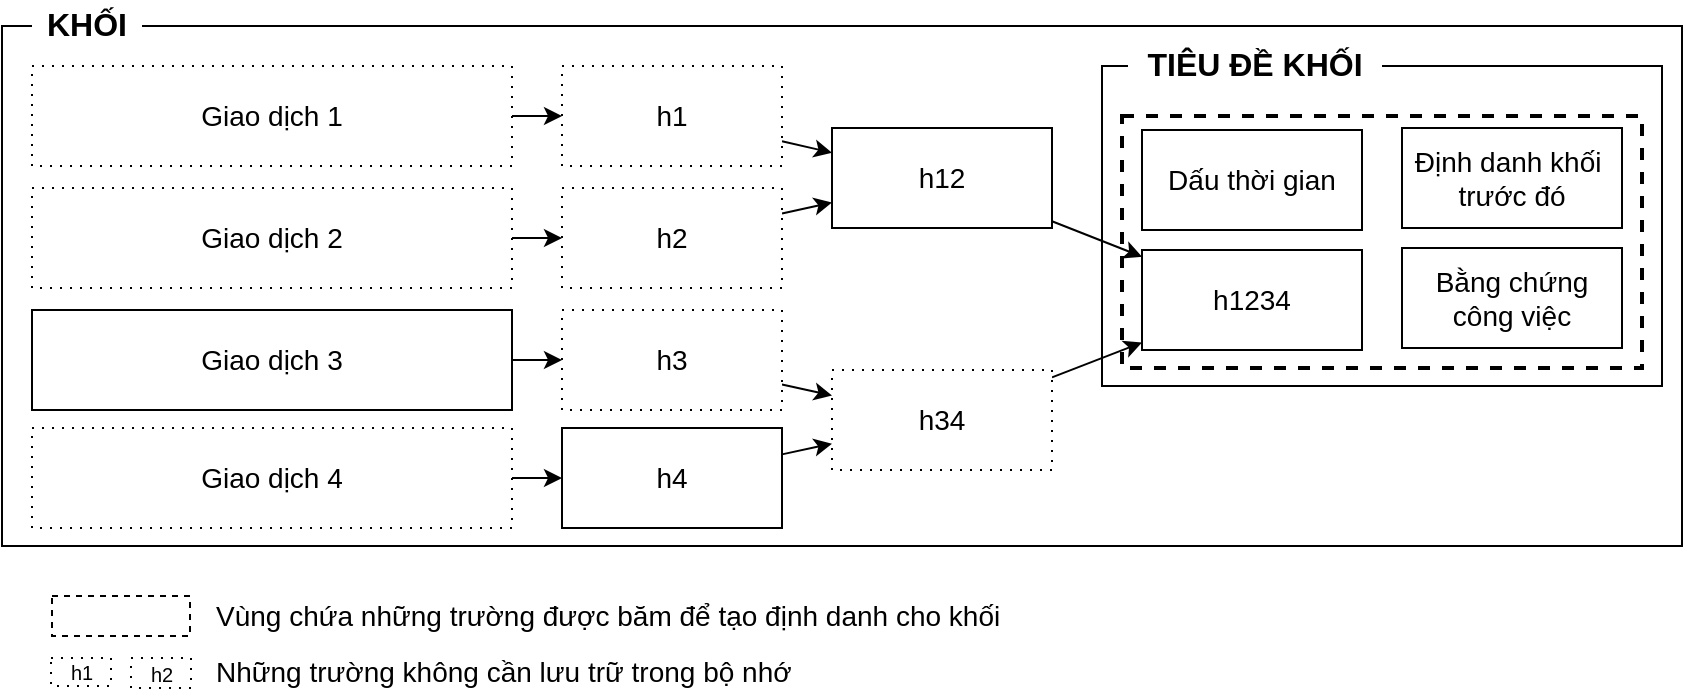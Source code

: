 <mxfile version="10.7.5" type="device"><diagram id="Gn7GgUPraevIt0nHk-nf" name="Page-1"><mxGraphModel dx="988" dy="613" grid="1" gridSize="10" guides="1" tooltips="1" connect="1" arrows="1" fold="1" page="1" pageScale="1" pageWidth="850" pageHeight="1100" math="0" shadow="0"><root><mxCell id="0"/><mxCell id="1" parent="0"/><mxCell id="6iI34yDLMS1JJAFzXcOq-41" value="" style="whiteSpace=wrap;html=1;" parent="1" vertex="1"><mxGeometry x="170" y="140" width="840" height="260" as="geometry"/></mxCell><mxCell id="6iI34yDLMS1JJAFzXcOq-1" value="" style="whiteSpace=wrap;html=1;" parent="1" vertex="1"><mxGeometry x="720" y="160" width="280" height="160" as="geometry"/></mxCell><mxCell id="6iI34yDLMS1JJAFzXcOq-3" value="Định danh khối&amp;nbsp; trước đó" style="rounded=0;whiteSpace=wrap;html=1;fontSize=14;" parent="1" vertex="1"><mxGeometry x="870" y="191" width="110" height="50" as="geometry"/></mxCell><mxCell id="6iI34yDLMS1JJAFzXcOq-5" value="Dấu thời gian" style="rounded=0;whiteSpace=wrap;html=1;fontSize=14;" parent="1" vertex="1"><mxGeometry x="740" y="192" width="110" height="50" as="geometry"/></mxCell><mxCell id="6iI34yDLMS1JJAFzXcOq-29" style="edgeStyle=orthogonalEdgeStyle;rounded=0;orthogonalLoop=1;jettySize=auto;html=1;fontSize=16;" parent="1" source="6iI34yDLMS1JJAFzXcOq-8" target="6iI34yDLMS1JJAFzXcOq-25" edge="1"><mxGeometry relative="1" as="geometry"/></mxCell><mxCell id="6iI34yDLMS1JJAFzXcOq-8" value="Giao dịch 3" style="rounded=0;whiteSpace=wrap;html=1;fontSize=14;" parent="1" vertex="1"><mxGeometry x="185" y="282" width="240" height="50" as="geometry"/></mxCell><mxCell id="6iI34yDLMS1JJAFzXcOq-10" value="Bằng chứng công việc" style="rounded=0;whiteSpace=wrap;html=1;fontSize=14;" parent="1" vertex="1"><mxGeometry x="870" y="251" width="110" height="50" as="geometry"/></mxCell><mxCell id="6iI34yDLMS1JJAFzXcOq-13" value="Vùng chứa những trường được băm để tạo định danh cho khối" style="text;html=1;strokeColor=none;fillColor=none;align=left;verticalAlign=middle;whiteSpace=wrap;rounded=0;fontSize=14;" parent="1" vertex="1"><mxGeometry x="275" y="425" width="395" height="20" as="geometry"/></mxCell><mxCell id="6iI34yDLMS1JJAFzXcOq-12" value="TIÊU ĐỀ KHỐI" style="text;html=1;strokeColor=none;fillColor=#ffffff;align=center;verticalAlign=middle;whiteSpace=wrap;rounded=0;fontSize=16;fontStyle=1" parent="1" vertex="1"><mxGeometry x="733" y="147" width="127" height="24" as="geometry"/></mxCell><mxCell id="6iI34yDLMS1JJAFzXcOq-14" value="" style="whiteSpace=wrap;html=1;fillColor=none;fontSize=14;dashed=1;strokeWidth=2;" parent="1" vertex="1"><mxGeometry x="730" y="185" width="260" height="126" as="geometry"/></mxCell><mxCell id="6iI34yDLMS1JJAFzXcOq-15" value="" style="whiteSpace=wrap;html=1;dashed=1;strokeWidth=1;fillColor=none;fontSize=14;" parent="1" vertex="1"><mxGeometry x="195" y="425" width="69" height="20" as="geometry"/></mxCell><mxCell id="6iI34yDLMS1JJAFzXcOq-40" style="edgeStyle=none;rounded=0;orthogonalLoop=1;jettySize=auto;html=1;fontSize=16;" parent="1" source="6iI34yDLMS1JJAFzXcOq-20" target="6iI34yDLMS1JJAFzXcOq-22" edge="1"><mxGeometry relative="1" as="geometry"/></mxCell><mxCell id="6iI34yDLMS1JJAFzXcOq-20" value="h12" style="rounded=0;whiteSpace=wrap;html=1;fontSize=14;" parent="1" vertex="1"><mxGeometry x="585" y="191" width="110" height="50" as="geometry"/></mxCell><mxCell id="6iI34yDLMS1JJAFzXcOq-39" style="edgeStyle=none;rounded=0;orthogonalLoop=1;jettySize=auto;html=1;fontSize=16;" parent="1" source="6iI34yDLMS1JJAFzXcOq-21" target="6iI34yDLMS1JJAFzXcOq-22" edge="1"><mxGeometry relative="1" as="geometry"/></mxCell><mxCell id="6iI34yDLMS1JJAFzXcOq-21" value="h34" style="rounded=0;whiteSpace=wrap;html=1;fontSize=14;dashed=1;dashPattern=1 4;" parent="1" vertex="1"><mxGeometry x="585" y="312" width="110" height="50" as="geometry"/></mxCell><mxCell id="6iI34yDLMS1JJAFzXcOq-22" value="h1234" style="rounded=0;whiteSpace=wrap;html=1;fontSize=14;" parent="1" vertex="1"><mxGeometry x="740" y="252" width="110" height="50" as="geometry"/></mxCell><mxCell id="6iI34yDLMS1JJAFzXcOq-36" style="edgeStyle=none;rounded=0;orthogonalLoop=1;jettySize=auto;html=1;fontSize=16;" parent="1" source="6iI34yDLMS1JJAFzXcOq-23" target="6iI34yDLMS1JJAFzXcOq-20" edge="1"><mxGeometry relative="1" as="geometry"/></mxCell><mxCell id="6iI34yDLMS1JJAFzXcOq-23" value="h1" style="rounded=0;whiteSpace=wrap;html=1;fontSize=14;dashed=1;dashPattern=1 4;" parent="1" vertex="1"><mxGeometry x="450" y="160" width="110" height="50" as="geometry"/></mxCell><mxCell id="6iI34yDLMS1JJAFzXcOq-35" style="edgeStyle=none;rounded=0;orthogonalLoop=1;jettySize=auto;html=1;fontSize=16;" parent="1" source="6iI34yDLMS1JJAFzXcOq-24" target="6iI34yDLMS1JJAFzXcOq-20" edge="1"><mxGeometry relative="1" as="geometry"/></mxCell><mxCell id="6iI34yDLMS1JJAFzXcOq-24" value="h2" style="rounded=0;whiteSpace=wrap;html=1;fontSize=14;dashed=1;dashPattern=1 4;" parent="1" vertex="1"><mxGeometry x="450" y="221" width="110" height="50" as="geometry"/></mxCell><mxCell id="6iI34yDLMS1JJAFzXcOq-37" style="edgeStyle=none;rounded=0;orthogonalLoop=1;jettySize=auto;html=1;fontSize=16;" parent="1" source="6iI34yDLMS1JJAFzXcOq-25" target="6iI34yDLMS1JJAFzXcOq-21" edge="1"><mxGeometry relative="1" as="geometry"/></mxCell><mxCell id="6iI34yDLMS1JJAFzXcOq-25" value="h3" style="rounded=0;whiteSpace=wrap;html=1;fontSize=14;dashed=1;dashPattern=1 4;" parent="1" vertex="1"><mxGeometry x="450" y="282" width="110" height="50" as="geometry"/></mxCell><mxCell id="6iI34yDLMS1JJAFzXcOq-38" style="edgeStyle=none;rounded=0;orthogonalLoop=1;jettySize=auto;html=1;fontSize=16;" parent="1" source="6iI34yDLMS1JJAFzXcOq-26" target="6iI34yDLMS1JJAFzXcOq-21" edge="1"><mxGeometry relative="1" as="geometry"/></mxCell><mxCell id="6iI34yDLMS1JJAFzXcOq-26" value="h4" style="rounded=0;whiteSpace=wrap;html=1;fontSize=14;" parent="1" vertex="1"><mxGeometry x="450" y="341" width="110" height="50" as="geometry"/></mxCell><mxCell id="6iI34yDLMS1JJAFzXcOq-42" value="KHỐI" style="text;html=1;strokeColor=none;fillColor=#ffffff;align=center;verticalAlign=middle;whiteSpace=wrap;rounded=0;fontSize=16;fontStyle=1" parent="1" vertex="1"><mxGeometry x="185" y="127" width="55" height="24" as="geometry"/></mxCell><mxCell id="6iI34yDLMS1JJAFzXcOq-44" value="&lt;font style=&quot;font-size: 10px;&quot;&gt;h2&lt;/font&gt;" style="rounded=0;whiteSpace=wrap;html=1;strokeWidth=1;fontSize=10;fillColor=none;dashed=1;dashPattern=1 4;" parent="1" vertex="1"><mxGeometry x="234.5" y="456" width="30" height="15" as="geometry"/></mxCell><mxCell id="6iI34yDLMS1JJAFzXcOq-45" value="&lt;font style=&quot;font-size: 10px;&quot;&gt;h1&lt;/font&gt;" style="rounded=0;whiteSpace=wrap;html=1;strokeWidth=1;fontSize=10;fillColor=none;dashed=1;dashPattern=1 4;" parent="1" vertex="1"><mxGeometry x="194.5" y="456" width="30" height="14" as="geometry"/></mxCell><mxCell id="6iI34yDLMS1JJAFzXcOq-46" value="Những trường không cần lưu trữ trong bộ nhớ" style="text;html=1;strokeColor=none;fillColor=none;align=left;verticalAlign=middle;whiteSpace=wrap;rounded=0;fontSize=14;" parent="1" vertex="1"><mxGeometry x="275" y="453" width="336" height="20" as="geometry"/></mxCell><mxCell id="5Llt_rXLbJ0PudGg3ZLG-6" style="edgeStyle=orthogonalEdgeStyle;rounded=0;orthogonalLoop=1;jettySize=auto;html=1;" edge="1" parent="1" source="5Llt_rXLbJ0PudGg3ZLG-1" target="6iI34yDLMS1JJAFzXcOq-26"><mxGeometry relative="1" as="geometry"/></mxCell><mxCell id="5Llt_rXLbJ0PudGg3ZLG-1" value="Giao dịch 4" style="rounded=0;whiteSpace=wrap;html=1;fontSize=14;dashed=1;dashPattern=1 4;" vertex="1" parent="1"><mxGeometry x="185" y="341" width="240" height="50" as="geometry"/></mxCell><mxCell id="5Llt_rXLbJ0PudGg3ZLG-4" style="edgeStyle=orthogonalEdgeStyle;rounded=0;orthogonalLoop=1;jettySize=auto;html=1;" edge="1" parent="1" source="5Llt_rXLbJ0PudGg3ZLG-2" target="6iI34yDLMS1JJAFzXcOq-24"><mxGeometry relative="1" as="geometry"/></mxCell><mxCell id="5Llt_rXLbJ0PudGg3ZLG-2" value="Giao dịch 2" style="rounded=0;whiteSpace=wrap;html=1;fontSize=14;dashed=1;dashPattern=1 4;" vertex="1" parent="1"><mxGeometry x="185" y="221" width="240" height="50" as="geometry"/></mxCell><mxCell id="5Llt_rXLbJ0PudGg3ZLG-5" style="edgeStyle=orthogonalEdgeStyle;rounded=0;orthogonalLoop=1;jettySize=auto;html=1;entryX=0;entryY=0.5;entryDx=0;entryDy=0;" edge="1" parent="1" source="5Llt_rXLbJ0PudGg3ZLG-3" target="6iI34yDLMS1JJAFzXcOq-23"><mxGeometry relative="1" as="geometry"/></mxCell><mxCell id="5Llt_rXLbJ0PudGg3ZLG-3" value="Giao dịch 1" style="rounded=0;whiteSpace=wrap;html=1;fontSize=14;dashed=1;dashPattern=1 4;" vertex="1" parent="1"><mxGeometry x="185" y="160" width="240" height="50" as="geometry"/></mxCell></root></mxGraphModel></diagram></mxfile>